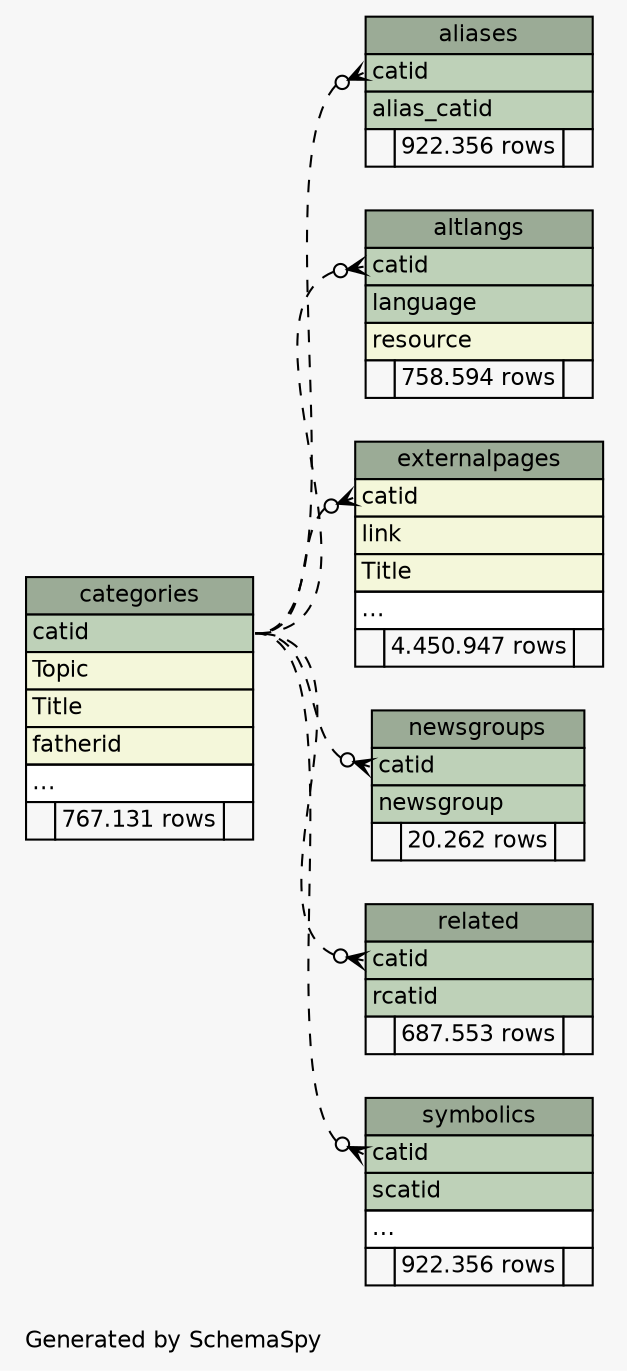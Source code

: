 // dot 2.26.3 on Linux 2.6.32-5-amd64
// SchemaSpy rev 590
digraph "compactImpliedRelationshipsDiagram" {
  graph [
    rankdir="RL"
    bgcolor="#f7f7f7"
    label="\nGenerated by SchemaSpy"
    labeljust="l"
    nodesep="0.18"
    ranksep="0.46"
    fontname="Helvetica"
    fontsize="11"
  ];
  node [
    fontname="Helvetica"
    fontsize="11"
    shape="plaintext"
  ];
  edge [
    arrowsize="0.8"
  ];
  "aliases" [
    label=<
    <TABLE BORDER="0" CELLBORDER="1" CELLSPACING="0" BGCOLOR="#ffffff">
      <TR><TD COLSPAN="3" BGCOLOR="#9bab96" ALIGN="CENTER">aliases</TD></TR>
      <TR><TD PORT="catid" COLSPAN="3" BGCOLOR="#bed1b8" ALIGN="LEFT">catid</TD></TR>
      <TR><TD PORT="alias_catid" COLSPAN="3" BGCOLOR="#bed1b8" ALIGN="LEFT">alias_catid</TD></TR>
      <TR><TD ALIGN="LEFT" BGCOLOR="#f7f7f7">  </TD><TD ALIGN="RIGHT" BGCOLOR="#f7f7f7">922.356 rows</TD><TD ALIGN="RIGHT" BGCOLOR="#f7f7f7">  </TD></TR>
    </TABLE>>
    URL="tables/aliases.html"
    tooltip="aliases"
  ];
  "altlangs" [
    label=<
    <TABLE BORDER="0" CELLBORDER="1" CELLSPACING="0" BGCOLOR="#ffffff">
      <TR><TD COLSPAN="3" BGCOLOR="#9bab96" ALIGN="CENTER">altlangs</TD></TR>
      <TR><TD PORT="catid" COLSPAN="3" BGCOLOR="#bed1b8" ALIGN="LEFT">catid</TD></TR>
      <TR><TD PORT="language" COLSPAN="3" BGCOLOR="#bed1b8" ALIGN="LEFT">language</TD></TR>
      <TR><TD PORT="resource" COLSPAN="3" BGCOLOR="#f4f7da" ALIGN="LEFT">resource</TD></TR>
      <TR><TD ALIGN="LEFT" BGCOLOR="#f7f7f7">  </TD><TD ALIGN="RIGHT" BGCOLOR="#f7f7f7">758.594 rows</TD><TD ALIGN="RIGHT" BGCOLOR="#f7f7f7">  </TD></TR>
    </TABLE>>
    URL="tables/altlangs.html"
    tooltip="altlangs"
  ];
  "categories" [
    label=<
    <TABLE BORDER="0" CELLBORDER="1" CELLSPACING="0" BGCOLOR="#ffffff">
      <TR><TD COLSPAN="3" BGCOLOR="#9bab96" ALIGN="CENTER">categories</TD></TR>
      <TR><TD PORT="catid" COLSPAN="3" BGCOLOR="#bed1b8" ALIGN="LEFT">catid</TD></TR>
      <TR><TD PORT="Topic" COLSPAN="3" BGCOLOR="#f4f7da" ALIGN="LEFT">Topic</TD></TR>
      <TR><TD PORT="Title" COLSPAN="3" BGCOLOR="#f4f7da" ALIGN="LEFT">Title</TD></TR>
      <TR><TD PORT="fatherid" COLSPAN="3" BGCOLOR="#f4f7da" ALIGN="LEFT">fatherid</TD></TR>
      <TR><TD PORT="elipses" COLSPAN="3" ALIGN="LEFT">...</TD></TR>
      <TR><TD ALIGN="LEFT" BGCOLOR="#f7f7f7">  </TD><TD ALIGN="RIGHT" BGCOLOR="#f7f7f7">767.131 rows</TD><TD ALIGN="RIGHT" BGCOLOR="#f7f7f7">  </TD></TR>
    </TABLE>>
    URL="tables/categories.html"
    tooltip="categories"
  ];
  "externalpages" [
    label=<
    <TABLE BORDER="0" CELLBORDER="1" CELLSPACING="0" BGCOLOR="#ffffff">
      <TR><TD COLSPAN="3" BGCOLOR="#9bab96" ALIGN="CENTER">externalpages</TD></TR>
      <TR><TD PORT="catid" COLSPAN="3" BGCOLOR="#f4f7da" ALIGN="LEFT">catid</TD></TR>
      <TR><TD PORT="link" COLSPAN="3" BGCOLOR="#f4f7da" ALIGN="LEFT">link</TD></TR>
      <TR><TD PORT="Title" COLSPAN="3" BGCOLOR="#f4f7da" ALIGN="LEFT">Title</TD></TR>
      <TR><TD PORT="elipses" COLSPAN="3" ALIGN="LEFT">...</TD></TR>
      <TR><TD ALIGN="LEFT" BGCOLOR="#f7f7f7">  </TD><TD ALIGN="RIGHT" BGCOLOR="#f7f7f7">4.450.947 rows</TD><TD ALIGN="RIGHT" BGCOLOR="#f7f7f7">  </TD></TR>
    </TABLE>>
    URL="tables/externalpages.html"
    tooltip="externalpages"
  ];
  "newsgroups" [
    label=<
    <TABLE BORDER="0" CELLBORDER="1" CELLSPACING="0" BGCOLOR="#ffffff">
      <TR><TD COLSPAN="3" BGCOLOR="#9bab96" ALIGN="CENTER">newsgroups</TD></TR>
      <TR><TD PORT="catid" COLSPAN="3" BGCOLOR="#bed1b8" ALIGN="LEFT">catid</TD></TR>
      <TR><TD PORT="newsgroup" COLSPAN="3" BGCOLOR="#bed1b8" ALIGN="LEFT">newsgroup</TD></TR>
      <TR><TD ALIGN="LEFT" BGCOLOR="#f7f7f7">  </TD><TD ALIGN="RIGHT" BGCOLOR="#f7f7f7">20.262 rows</TD><TD ALIGN="RIGHT" BGCOLOR="#f7f7f7">  </TD></TR>
    </TABLE>>
    URL="tables/newsgroups.html"
    tooltip="newsgroups"
  ];
  "related" [
    label=<
    <TABLE BORDER="0" CELLBORDER="1" CELLSPACING="0" BGCOLOR="#ffffff">
      <TR><TD COLSPAN="3" BGCOLOR="#9bab96" ALIGN="CENTER">related</TD></TR>
      <TR><TD PORT="catid" COLSPAN="3" BGCOLOR="#bed1b8" ALIGN="LEFT">catid</TD></TR>
      <TR><TD PORT="rcatid" COLSPAN="3" BGCOLOR="#bed1b8" ALIGN="LEFT">rcatid</TD></TR>
      <TR><TD ALIGN="LEFT" BGCOLOR="#f7f7f7">  </TD><TD ALIGN="RIGHT" BGCOLOR="#f7f7f7">687.553 rows</TD><TD ALIGN="RIGHT" BGCOLOR="#f7f7f7">  </TD></TR>
    </TABLE>>
    URL="tables/related.html"
    tooltip="related"
  ];
  "symbolics" [
    label=<
    <TABLE BORDER="0" CELLBORDER="1" CELLSPACING="0" BGCOLOR="#ffffff">
      <TR><TD COLSPAN="3" BGCOLOR="#9bab96" ALIGN="CENTER">symbolics</TD></TR>
      <TR><TD PORT="catid" COLSPAN="3" BGCOLOR="#bed1b8" ALIGN="LEFT">catid</TD></TR>
      <TR><TD PORT="scatid" COLSPAN="3" BGCOLOR="#bed1b8" ALIGN="LEFT">scatid</TD></TR>
      <TR><TD PORT="elipses" COLSPAN="3" ALIGN="LEFT">...</TD></TR>
      <TR><TD ALIGN="LEFT" BGCOLOR="#f7f7f7">  </TD><TD ALIGN="RIGHT" BGCOLOR="#f7f7f7">922.356 rows</TD><TD ALIGN="RIGHT" BGCOLOR="#f7f7f7">  </TD></TR>
    </TABLE>>
    URL="tables/symbolics.html"
    tooltip="symbolics"
  ];
  "aliases":"catid":w -> "categories":"catid":e [arrowhead=none dir=back arrowtail=crowodot style=dashed];
  "altlangs":"catid":w -> "categories":"catid":e [arrowhead=none dir=back arrowtail=crowodot style=dashed];
  "externalpages":"catid":w -> "categories":"catid":e [arrowhead=none dir=back arrowtail=crowodot style=dashed];
  "newsgroups":"catid":w -> "categories":"catid":e [arrowhead=none dir=back arrowtail=crowodot style=dashed];
  "related":"catid":w -> "categories":"catid":e [arrowhead=none dir=back arrowtail=crowodot style=dashed];
  "symbolics":"catid":w -> "categories":"catid":e [arrowhead=none dir=back arrowtail=crowodot style=dashed];
}
